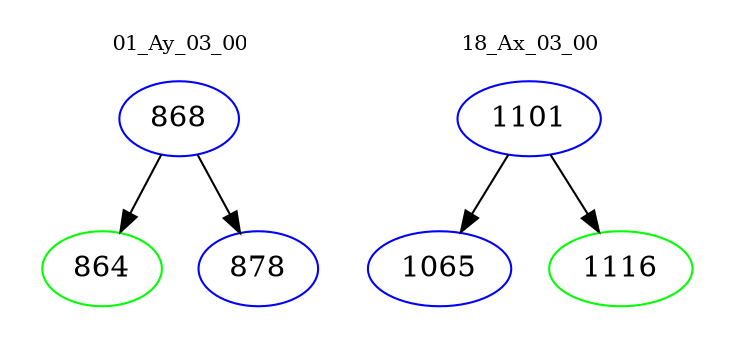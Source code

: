 digraph{
subgraph cluster_0 {
color = white
label = "01_Ay_03_00";
fontsize=10;
T0_868 [label="868", color="blue"]
T0_868 -> T0_864 [color="black"]
T0_864 [label="864", color="green"]
T0_868 -> T0_878 [color="black"]
T0_878 [label="878", color="blue"]
}
subgraph cluster_1 {
color = white
label = "18_Ax_03_00";
fontsize=10;
T1_1101 [label="1101", color="blue"]
T1_1101 -> T1_1065 [color="black"]
T1_1065 [label="1065", color="blue"]
T1_1101 -> T1_1116 [color="black"]
T1_1116 [label="1116", color="green"]
}
}
